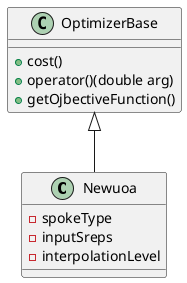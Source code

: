 @startuml

class Newuoa {
-spokeType
-inputSreps
-interpolationLevel

}
class OptimizerBase {
+cost()
+operator()(double arg)
+getOjbectiveFunction()
}

OptimizerBase <|-- Newuoa

@enduml